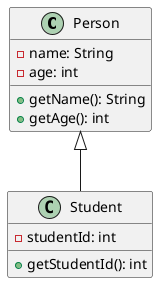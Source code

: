 @startuml librraray
class Person {
    -name: String
    -age: int
    +getName(): String
    +getAge(): int
}

class Student {
    -studentId: int
    +getStudentId(): int
}

Person <|-- Student
@enduml